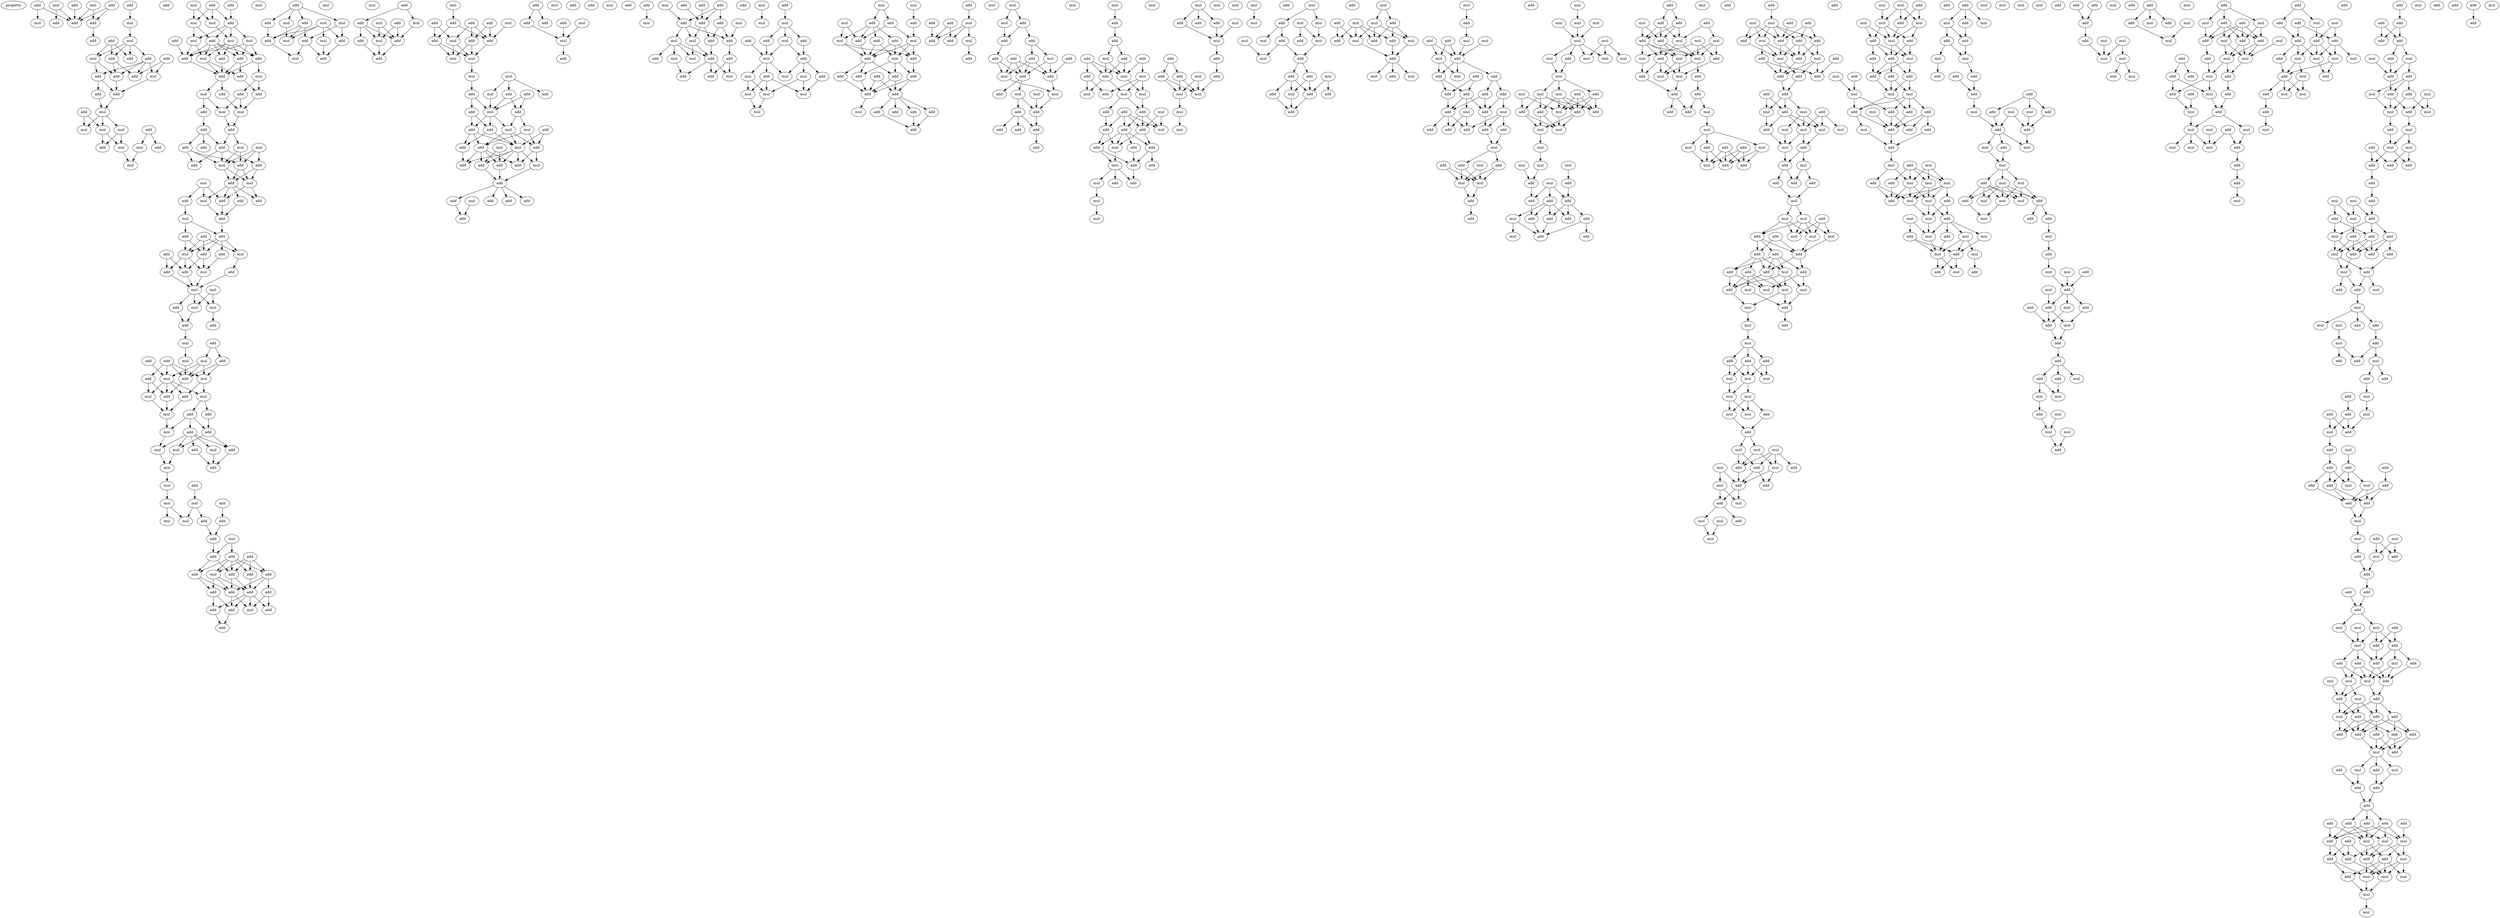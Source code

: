 digraph {
    node [fontcolor=black]
    property [mul=2,lf=1.5]
    0 [ label = add ];
    1 [ label = add ];
    2 [ label = mul ];
    3 [ label = add ];
    4 [ label = mul ];
    5 [ label = add ];
    6 [ label = add ];
    7 [ label = add ];
    8 [ label = mul ];
    9 [ label = add ];
    10 [ label = add ];
    11 [ label = mul ];
    12 [ label = mul ];
    13 [ label = add ];
    14 [ label = add ];
    15 [ label = add ];
    16 [ label = add ];
    17 [ label = add ];
    18 [ label = mul ];
    19 [ label = mul ];
    20 [ label = add ];
    21 [ label = add ];
    22 [ label = add ];
    23 [ label = add ];
    24 [ label = add ];
    25 [ label = add ];
    26 [ label = add ];
    27 [ label = mul ];
    28 [ label = add ];
    29 [ label = mul ];
    30 [ label = mul ];
    31 [ label = mul ];
    32 [ label = add ];
    33 [ label = add ];
    34 [ label = mul ];
    35 [ label = mul ];
    36 [ label = mul ];
    37 [ label = add ];
    38 [ label = add ];
    39 [ label = mul ];
    40 [ label = add ];
    41 [ label = mul ];
    42 [ label = mul ];
    43 [ label = add ];
    44 [ label = mul ];
    45 [ label = mul ];
    46 [ label = mul ];
    47 [ label = add ];
    48 [ label = add ];
    49 [ label = add ];
    50 [ label = add ];
    51 [ label = add ];
    52 [ label = mul ];
    53 [ label = mul ];
    54 [ label = add ];
    55 [ label = add ];
    56 [ label = add ];
    57 [ label = add ];
    58 [ label = mul ];
    59 [ label = add ];
    60 [ label = mul ];
    61 [ label = mul ];
    62 [ label = add ];
    63 [ label = add ];
    64 [ label = add ];
    65 [ label = mul ];
    66 [ label = mul ];
    67 [ label = add ];
    68 [ label = add ];
    69 [ label = add ];
    70 [ label = add ];
    71 [ label = add ];
    72 [ label = mul ];
    73 [ label = add ];
    74 [ label = add ];
    75 [ label = mul ];
    76 [ label = mul ];
    77 [ label = add ];
    78 [ label = add ];
    79 [ label = mul ];
    80 [ label = add ];
    81 [ label = add ];
    82 [ label = mul ];
    83 [ label = add ];
    84 [ label = add ];
    85 [ label = add ];
    86 [ label = add ];
    87 [ label = add ];
    88 [ label = add ];
    89 [ label = add ];
    90 [ label = mul ];
    91 [ label = mul ];
    92 [ label = add ];
    93 [ label = mul ];
    94 [ label = add ];
    95 [ label = add ];
    96 [ label = mul ];
    97 [ label = mul ];
    98 [ label = mul ];
    99 [ label = mul ];
    100 [ label = add ];
    101 [ label = add ];
    102 [ label = add ];
    103 [ label = add ];
    104 [ label = mul ];
    105 [ label = mul ];
    106 [ label = mul ];
    107 [ label = add ];
    108 [ label = add ];
    109 [ label = add ];
    110 [ label = mul ];
    111 [ label = add ];
    112 [ label = mul ];
    113 [ label = add ];
    114 [ label = add ];
    115 [ label = mul ];
    116 [ label = add ];
    117 [ label = mul ];
    118 [ label = add ];
    119 [ label = mul ];
    120 [ label = add ];
    121 [ label = add ];
    122 [ label = add ];
    123 [ label = mul ];
    124 [ label = add ];
    125 [ label = mul ];
    126 [ label = add ];
    127 [ label = mul ];
    128 [ label = mul ];
    129 [ label = add ];
    130 [ label = mul ];
    131 [ label = add ];
    132 [ label = mul ];
    133 [ label = mul ];
    134 [ label = mul ];
    135 [ label = mul ];
    136 [ label = add ];
    137 [ label = mul ];
    138 [ label = mul ];
    139 [ label = mul ];
    140 [ label = add ];
    141 [ label = mul ];
    142 [ label = add ];
    143 [ label = add ];
    144 [ label = add ];
    145 [ label = add ];
    146 [ label = add ];
    147 [ label = add ];
    148 [ label = add ];
    149 [ label = add ];
    150 [ label = mul ];
    151 [ label = add ];
    152 [ label = add ];
    153 [ label = add ];
    154 [ label = add ];
    155 [ label = mul ];
    156 [ label = add ];
    157 [ label = add ];
    158 [ label = add ];
    159 [ label = add ];
    160 [ label = add ];
    161 [ label = mul ];
    162 [ label = mul ];
    163 [ label = mul ];
    164 [ label = mul ];
    165 [ label = add ];
    166 [ label = add ];
    167 [ label = mul ];
    168 [ label = add ];
    169 [ label = mul ];
    170 [ label = mul ];
    171 [ label = add ];
    172 [ label = add ];
    173 [ label = add ];
    174 [ label = mul ];
    175 [ label = add ];
    176 [ label = add ];
    177 [ label = mul ];
    178 [ label = mul ];
    179 [ label = add ];
    180 [ label = mul ];
    181 [ label = add ];
    182 [ label = add ];
    183 [ label = add ];
    184 [ label = mul ];
    185 [ label = add ];
    186 [ label = add ];
    187 [ label = add ];
    188 [ label = mul ];
    189 [ label = add ];
    190 [ label = add ];
    191 [ label = mul ];
    192 [ label = add ];
    193 [ label = add ];
    194 [ label = mul ];
    195 [ label = mul ];
    196 [ label = mul ];
    197 [ label = mul ];
    198 [ label = add ];
    199 [ label = add ];
    200 [ label = mul ];
    201 [ label = add ];
    202 [ label = add ];
    203 [ label = mul ];
    204 [ label = add ];
    205 [ label = add ];
    206 [ label = mul ];
    207 [ label = add ];
    208 [ label = add ];
    209 [ label = mul ];
    210 [ label = add ];
    211 [ label = add ];
    212 [ label = add ];
    213 [ label = mul ];
    214 [ label = add ];
    215 [ label = mul ];
    216 [ label = add ];
    217 [ label = add ];
    218 [ label = add ];
    219 [ label = mul ];
    220 [ label = add ];
    221 [ label = add ];
    222 [ label = add ];
    223 [ label = mul ];
    224 [ label = add ];
    225 [ label = add ];
    226 [ label = add ];
    227 [ label = add ];
    228 [ label = add ];
    229 [ label = add ];
    230 [ label = mul ];
    231 [ label = add ];
    232 [ label = add ];
    233 [ label = mul ];
    234 [ label = add ];
    235 [ label = mul ];
    236 [ label = add ];
    237 [ label = add ];
    238 [ label = mul ];
    239 [ label = add ];
    240 [ label = add ];
    241 [ label = mul ];
    242 [ label = add ];
    243 [ label = mul ];
    244 [ label = add ];
    245 [ label = add ];
    246 [ label = add ];
    247 [ label = add ];
    248 [ label = mul ];
    249 [ label = add ];
    250 [ label = add ];
    251 [ label = mul ];
    252 [ label = mul ];
    253 [ label = add ];
    254 [ label = add ];
    255 [ label = add ];
    256 [ label = add ];
    257 [ label = add ];
    258 [ label = mul ];
    259 [ label = mul ];
    260 [ label = add ];
    261 [ label = mul ];
    262 [ label = add ];
    263 [ label = mul ];
    264 [ label = add ];
    265 [ label = mul ];
    266 [ label = mul ];
    267 [ label = add ];
    268 [ label = add ];
    269 [ label = add ];
    270 [ label = mul ];
    271 [ label = add ];
    272 [ label = mul ];
    273 [ label = mul ];
    274 [ label = add ];
    275 [ label = add ];
    276 [ label = mul ];
    277 [ label = mul ];
    278 [ label = mul ];
    279 [ label = mul ];
    280 [ label = mul ];
    281 [ label = mul ];
    282 [ label = mul ];
    283 [ label = mul ];
    284 [ label = mul ];
    285 [ label = add ];
    286 [ label = add ];
    287 [ label = add ];
    288 [ label = mul ];
    289 [ label = add ];
    290 [ label = add ];
    291 [ label = add ];
    292 [ label = mul ];
    293 [ label = add ];
    294 [ label = mul ];
    295 [ label = add ];
    296 [ label = add ];
    297 [ label = add ];
    298 [ label = add ];
    299 [ label = add ];
    300 [ label = add ];
    301 [ label = add ];
    302 [ label = add ];
    303 [ label = add ];
    304 [ label = add ];
    305 [ label = mul ];
    306 [ label = add ];
    307 [ label = add ];
    308 [ label = add ];
    309 [ label = add ];
    310 [ label = mul ];
    311 [ label = add ];
    312 [ label = mul ];
    313 [ label = add ];
    314 [ label = add ];
    315 [ label = add ];
    316 [ label = mul ];
    317 [ label = add ];
    318 [ label = mul ];
    319 [ label = add ];
    320 [ label = mul ];
    321 [ label = add ];
    322 [ label = add ];
    323 [ label = mul ];
    324 [ label = add ];
    325 [ label = add ];
    326 [ label = add ];
    327 [ label = add ];
    328 [ label = add ];
    329 [ label = add ];
    330 [ label = mul ];
    331 [ label = mul ];
    332 [ label = mul ];
    333 [ label = add ];
    334 [ label = mul ];
    335 [ label = add ];
    336 [ label = add ];
    337 [ label = add ];
    338 [ label = add ];
    339 [ label = add ];
    340 [ label = add ];
    341 [ label = mul ];
    342 [ label = mul ];
    343 [ label = add ];
    344 [ label = add ];
    345 [ label = add ];
    346 [ label = mul ];
    347 [ label = add ];
    348 [ label = add ];
    349 [ label = mul ];
    350 [ label = add ];
    351 [ label = mul ];
    352 [ label = add ];
    353 [ label = mul ];
    354 [ label = add ];
    355 [ label = mul ];
    356 [ label = mul ];
    357 [ label = mul ];
    358 [ label = add ];
    359 [ label = add ];
    360 [ label = add ];
    361 [ label = add ];
    362 [ label = add ];
    363 [ label = mul ];
    364 [ label = add ];
    365 [ label = add ];
    366 [ label = add ];
    367 [ label = mul ];
    368 [ label = add ];
    369 [ label = add ];
    370 [ label = mul ];
    371 [ label = add ];
    372 [ label = mul ];
    373 [ label = add ];
    374 [ label = add ];
    375 [ label = mul ];
    376 [ label = mul ];
    377 [ label = mul ];
    378 [ label = mul ];
    379 [ label = add ];
    380 [ label = add ];
    381 [ label = mul ];
    382 [ label = mul ];
    383 [ label = add ];
    384 [ label = mul ];
    385 [ label = add ];
    386 [ label = add ];
    387 [ label = add ];
    388 [ label = add ];
    389 [ label = mul ];
    390 [ label = add ];
    391 [ label = mul ];
    392 [ label = mul ];
    393 [ label = mul ];
    394 [ label = mul ];
    395 [ label = mul ];
    396 [ label = mul ];
    397 [ label = add ];
    398 [ label = mul ];
    399 [ label = mul ];
    400 [ label = add ];
    401 [ label = mul ];
    402 [ label = add ];
    403 [ label = mul ];
    404 [ label = mul ];
    405 [ label = add ];
    406 [ label = mul ];
    407 [ label = mul ];
    408 [ label = add ];
    409 [ label = add ];
    410 [ label = mul ];
    411 [ label = add ];
    412 [ label = mul ];
    413 [ label = add ];
    414 [ label = add ];
    415 [ label = mul ];
    416 [ label = add ];
    417 [ label = add ];
    418 [ label = add ];
    419 [ label = mul ];
    420 [ label = mul ];
    421 [ label = mul ];
    422 [ label = add ];
    423 [ label = add ];
    424 [ label = add ];
    425 [ label = add ];
    426 [ label = mul ];
    427 [ label = mul ];
    428 [ label = add ];
    429 [ label = add ];
    430 [ label = mul ];
    431 [ label = add ];
    432 [ label = mul ];
    433 [ label = mul ];
    434 [ label = add ];
    435 [ label = mul ];
    436 [ label = mul ];
    437 [ label = add ];
    438 [ label = add ];
    439 [ label = mul ];
    440 [ label = add ];
    441 [ label = mul ];
    442 [ label = add ];
    443 [ label = add ];
    444 [ label = add ];
    445 [ label = add ];
    446 [ label = add ];
    447 [ label = add ];
    448 [ label = add ];
    449 [ label = mul ];
    450 [ label = add ];
    451 [ label = add ];
    452 [ label = mul ];
    453 [ label = add ];
    454 [ label = add ];
    455 [ label = add ];
    456 [ label = add ];
    457 [ label = add ];
    458 [ label = mul ];
    459 [ label = add ];
    460 [ label = add ];
    461 [ label = mul ];
    462 [ label = add ];
    463 [ label = add ];
    464 [ label = mul ];
    465 [ label = mul ];
    466 [ label = add ];
    467 [ label = mul ];
    468 [ label = mul ];
    469 [ label = add ];
    470 [ label = mul ];
    471 [ label = mul ];
    472 [ label = mul ];
    473 [ label = mul ];
    474 [ label = add ];
    475 [ label = mul ];
    476 [ label = mul ];
    477 [ label = mul ];
    478 [ label = mul ];
    479 [ label = mul ];
    480 [ label = mul ];
    481 [ label = mul ];
    482 [ label = add ];
    483 [ label = mul ];
    484 [ label = add ];
    485 [ label = add ];
    486 [ label = add ];
    487 [ label = add ];
    488 [ label = mul ];
    489 [ label = add ];
    490 [ label = mul ];
    491 [ label = mul ];
    492 [ label = mul ];
    493 [ label = mul ];
    494 [ label = mul ];
    495 [ label = mul ];
    496 [ label = add ];
    497 [ label = mul ];
    498 [ label = add ];
    499 [ label = add ];
    500 [ label = add ];
    501 [ label = add ];
    502 [ label = add ];
    503 [ label = mul ];
    504 [ label = add ];
    505 [ label = add ];
    506 [ label = add ];
    507 [ label = mul ];
    508 [ label = add ];
    509 [ label = add ];
    510 [ label = add ];
    511 [ label = add ];
    512 [ label = add ];
    513 [ label = add ];
    514 [ label = mul ];
    515 [ label = mul ];
    516 [ label = add ];
    517 [ label = add ];
    518 [ label = mul ];
    519 [ label = mul ];
    520 [ label = mul ];
    521 [ label = add ];
    522 [ label = mul ];
    523 [ label = mul ];
    524 [ label = add ];
    525 [ label = mul ];
    526 [ label = add ];
    527 [ label = mul ];
    528 [ label = add ];
    529 [ label = add ];
    530 [ label = add ];
    531 [ label = mul ];
    532 [ label = mul ];
    533 [ label = add ];
    534 [ label = add ];
    535 [ label = mul ];
    536 [ label = add ];
    537 [ label = add ];
    538 [ label = mul ];
    539 [ label = add ];
    540 [ label = mul ];
    541 [ label = add ];
    542 [ label = mul ];
    543 [ label = add ];
    544 [ label = add ];
    545 [ label = add ];
    546 [ label = add ];
    547 [ label = mul ];
    548 [ label = mul ];
    549 [ label = add ];
    550 [ label = add ];
    551 [ label = add ];
    552 [ label = mul ];
    553 [ label = add ];
    554 [ label = add ];
    555 [ label = add ];
    556 [ label = mul ];
    557 [ label = add ];
    558 [ label = add ];
    559 [ label = mul ];
    560 [ label = add ];
    561 [ label = add ];
    562 [ label = add ];
    563 [ label = add ];
    564 [ label = add ];
    565 [ label = add ];
    566 [ label = mul ];
    567 [ label = mul ];
    568 [ label = add ];
    569 [ label = mul ];
    570 [ label = add ];
    571 [ label = mul ];
    572 [ label = mul ];
    573 [ label = mul ];
    574 [ label = add ];
    575 [ label = mul ];
    576 [ label = mul ];
    577 [ label = add ];
    578 [ label = add ];
    579 [ label = add ];
    580 [ label = add ];
    581 [ label = mul ];
    582 [ label = add ];
    583 [ label = mul ];
    584 [ label = mul ];
    585 [ label = add ];
    586 [ label = add ];
    587 [ label = mul ];
    588 [ label = mul ];
    589 [ label = mul ];
    590 [ label = add ];
    591 [ label = add ];
    592 [ label = add ];
    593 [ label = add ];
    594 [ label = add ];
    595 [ label = add ];
    596 [ label = mul ];
    597 [ label = add ];
    598 [ label = add ];
    599 [ label = mul ];
    600 [ label = mul ];
    601 [ label = mul ];
    602 [ label = mul ];
    603 [ label = mul ];
    604 [ label = add ];
    605 [ label = add ];
    606 [ label = mul ];
    607 [ label = mul ];
    608 [ label = add ];
    609 [ label = add ];
    610 [ label = add ];
    611 [ label = mul ];
    612 [ label = mul ];
    613 [ label = mul ];
    614 [ label = mul ];
    615 [ label = mul ];
    616 [ label = mul ];
    617 [ label = mul ];
    618 [ label = add ];
    619 [ label = add ];
    620 [ label = mul ];
    621 [ label = mul ];
    622 [ label = mul ];
    623 [ label = add ];
    624 [ label = add ];
    625 [ label = add ];
    626 [ label = mul ];
    627 [ label = mul ];
    628 [ label = add ];
    629 [ label = mul ];
    630 [ label = add ];
    631 [ label = add ];
    632 [ label = mul ];
    633 [ label = add ];
    634 [ label = add ];
    635 [ label = mul ];
    636 [ label = mul ];
    637 [ label = mul ];
    638 [ label = mul ];
    639 [ label = mul ];
    640 [ label = add ];
    641 [ label = mul ];
    642 [ label = add ];
    643 [ label = mul ];
    644 [ label = mul ];
    645 [ label = mul ];
    646 [ label = add ];
    647 [ label = add ];
    648 [ label = mul ];
    649 [ label = add ];
    650 [ label = add ];
    651 [ label = add ];
    652 [ label = mul ];
    653 [ label = add ];
    654 [ label = add ];
    655 [ label = add ];
    656 [ label = mul ];
    657 [ label = mul ];
    658 [ label = mul ];
    659 [ label = add ];
    660 [ label = add ];
    661 [ label = add ];
    662 [ label = mul ];
    663 [ label = add ];
    664 [ label = add ];
    665 [ label = add ];
    666 [ label = mul ];
    667 [ label = add ];
    668 [ label = add ];
    669 [ label = add ];
    670 [ label = mul ];
    671 [ label = add ];
    672 [ label = mul ];
    673 [ label = mul ];
    674 [ label = mul ];
    675 [ label = mul ];
    676 [ label = add ];
    677 [ label = add ];
    678 [ label = add ];
    679 [ label = add ];
    680 [ label = mul ];
    681 [ label = mul ];
    682 [ label = mul ];
    683 [ label = mul ];
    684 [ label = add ];
    685 [ label = mul ];
    686 [ label = mul ];
    687 [ label = mul ];
    688 [ label = add ];
    689 [ label = add ];
    690 [ label = mul ];
    691 [ label = mul ];
    692 [ label = add ];
    693 [ label = add ];
    694 [ label = mul ];
    695 [ label = add ];
    696 [ label = add ];
    697 [ label = mul ];
    698 [ label = add ];
    699 [ label = mul ];
    700 [ label = add ];
    701 [ label = add ];
    702 [ label = mul ];
    703 [ label = mul ];
    704 [ label = mul ];
    705 [ label = add ];
    706 [ label = add ];
    707 [ label = add ];
    708 [ label = add ];
    709 [ label = add ];
    710 [ label = mul ];
    711 [ label = add ];
    712 [ label = mul ];
    713 [ label = add ];
    714 [ label = mul ];
    715 [ label = add ];
    716 [ label = add ];
    717 [ label = mul ];
    718 [ label = add ];
    719 [ label = mul ];
    720 [ label = mul ];
    721 [ label = mul ];
    722 [ label = add ];
    723 [ label = mul ];
    724 [ label = mul ];
    725 [ label = add ];
    726 [ label = mul ];
    727 [ label = add ];
    728 [ label = mul ];
    729 [ label = mul ];
    730 [ label = mul ];
    731 [ label = add ];
    732 [ label = add ];
    733 [ label = mul ];
    734 [ label = add ];
    735 [ label = mul ];
    736 [ label = mul ];
    737 [ label = mul ];
    738 [ label = add ];
    739 [ label = mul ];
    740 [ label = add ];
    741 [ label = add ];
    742 [ label = add ];
    743 [ label = mul ];
    744 [ label = add ];
    745 [ label = mul ];
    746 [ label = add ];
    747 [ label = mul ];
    748 [ label = add ];
    749 [ label = add ];
    750 [ label = add ];
    751 [ label = add ];
    752 [ label = mul ];
    753 [ label = add ];
    754 [ label = mul ];
    755 [ label = mul ];
    756 [ label = add ];
    757 [ label = mul ];
    758 [ label = mul ];
    759 [ label = mul ];
    760 [ label = add ];
    761 [ label = add ];
    762 [ label = add ];
    763 [ label = add ];
    764 [ label = mul ];
    765 [ label = add ];
    766 [ label = mul ];
    767 [ label = mul ];
    768 [ label = mul ];
    769 [ label = mul ];
    770 [ label = add ];
    771 [ label = mul ];
    772 [ label = mul ];
    773 [ label = add ];
    774 [ label = mul ];
    775 [ label = add ];
    776 [ label = mul ];
    777 [ label = add ];
    778 [ label = mul ];
    779 [ label = mul ];
    780 [ label = add ];
    781 [ label = mul ];
    782 [ label = add ];
    783 [ label = mul ];
    784 [ label = add ];
    785 [ label = add ];
    786 [ label = mul ];
    787 [ label = add ];
    788 [ label = mul ];
    789 [ label = add ];
    790 [ label = mul ];
    791 [ label = add ];
    792 [ label = mul ];
    793 [ label = add ];
    794 [ label = add ];
    795 [ label = add ];
    796 [ label = mul ];
    797 [ label = add ];
    798 [ label = add ];
    799 [ label = mul ];
    800 [ label = add ];
    801 [ label = add ];
    802 [ label = add ];
    803 [ label = mul ];
    804 [ label = mul ];
    805 [ label = add ];
    806 [ label = mul ];
    807 [ label = mul ];
    808 [ label = add ];
    809 [ label = mul ];
    810 [ label = mul ];
    811 [ label = mul ];
    812 [ label = add ];
    813 [ label = add ];
    814 [ label = mul ];
    815 [ label = add ];
    816 [ label = add ];
    817 [ label = mul ];
    818 [ label = add ];
    819 [ label = mul ];
    820 [ label = add ];
    821 [ label = add ];
    822 [ label = add ];
    823 [ label = add ];
    824 [ label = mul ];
    825 [ label = mul ];
    826 [ label = mul ];
    827 [ label = mul ];
    828 [ label = add ];
    829 [ label = add ];
    830 [ label = mul ];
    831 [ label = add ];
    832 [ label = mul ];
    833 [ label = mul ];
    834 [ label = add ];
    835 [ label = add ];
    836 [ label = mul ];
    837 [ label = add ];
    838 [ label = add ];
    839 [ label = add ];
    840 [ label = add ];
    841 [ label = add ];
    842 [ label = add ];
    843 [ label = mul ];
    844 [ label = mul ];
    845 [ label = add ];
    846 [ label = add ];
    847 [ label = mul ];
    848 [ label = add ];
    849 [ label = mul ];
    850 [ label = add ];
    851 [ label = mul ];
    852 [ label = add ];
    853 [ label = mul ];
    854 [ label = add ];
    855 [ label = mul ];
    856 [ label = add ];
    857 [ label = mul ];
    858 [ label = mul ];
    859 [ label = add ];
    860 [ label = add ];
    861 [ label = add ];
    862 [ label = add ];
    863 [ label = mul ];
    864 [ label = mul ];
    865 [ label = add ];
    866 [ label = add ];
    867 [ label = mul ];
    868 [ label = add ];
    869 [ label = add ];
    870 [ label = add ];
    871 [ label = mul ];
    872 [ label = add ];
    873 [ label = add ];
    874 [ label = add ];
    875 [ label = mul ];
    876 [ label = add ];
    877 [ label = mul ];
    878 [ label = mul ];
    879 [ label = add ];
    880 [ label = mul ];
    881 [ label = add ];
    882 [ label = add ];
    883 [ label = mul ];
    884 [ label = mul ];
    885 [ label = add ];
    886 [ label = add ];
    887 [ label = mul ];
    888 [ label = mul ];
    889 [ label = add ];
    890 [ label = add ];
    891 [ label = mul ];
    892 [ label = add ];
    893 [ label = add ];
    894 [ label = add ];
    895 [ label = add ];
    896 [ label = add ];
    897 [ label = mul ];
    898 [ label = add ];
    899 [ label = add ];
    900 [ label = add ];
    901 [ label = mul ];
    902 [ label = mul ];
    903 [ label = add ];
    904 [ label = mul ];
    905 [ label = add ];
    906 [ label = add ];
    907 [ label = add ];
    908 [ label = add ];
    909 [ label = add ];
    910 [ label = mul ];
    911 [ label = mul ];
    912 [ label = add ];
    913 [ label = add ];
    914 [ label = add ];
    915 [ label = add ];
    916 [ label = mul ];
    917 [ label = mul ];
    918 [ label = mul ];
    919 [ label = add ];
    920 [ label = add ];
    921 [ label = add ];
    922 [ label = mul ];
    923 [ label = add ];
    924 [ label = add ];
    925 [ label = add ];
    926 [ label = add ];
    927 [ label = add ];
    928 [ label = mul ];
    929 [ label = add ];
    930 [ label = add ];
    931 [ label = mul ];
    932 [ label = mul ];
    933 [ label = mul ];
    934 [ label = add ];
    935 [ label = add ];
    936 [ label = mul ];
    937 [ label = mul ];
    938 [ label = add ];
    939 [ label = add ];
    940 [ label = add ];
    941 [ label = add ];
    942 [ label = mul ];
    943 [ label = add ];
    944 [ label = mul ];
    945 [ label = mul ];
    946 [ label = mul ];
    947 [ label = add ];
    948 [ label = add ];
    949 [ label = add ];
    950 [ label = add ];
    951 [ label = mul ];
    952 [ label = add ];
    953 [ label = add ];
    954 [ label = add ];
    955 [ label = add ];
    956 [ label = add ];
    957 [ label = add ];
    958 [ label = add ];
    959 [ label = mul ];
    960 [ label = add ];
    961 [ label = add ];
    962 [ label = mul ];
    963 [ label = mul ];
    964 [ label = add ];
    965 [ label = add ];
    966 [ label = add ];
    967 [ label = add ];
    968 [ label = add ];
    969 [ label = add ];
    970 [ label = add ];
    971 [ label = add ];
    972 [ label = add ];
    973 [ label = add ];
    974 [ label = mul ];
    975 [ label = mul ];
    976 [ label = mul ];
    977 [ label = add ];
    978 [ label = add ];
    979 [ label = mul ];
    980 [ label = add ];
    981 [ label = add ];
    982 [ label = mul ];
    983 [ label = add ];
    984 [ label = mul ];
    985 [ label = mul ];
    986 [ label = mul ];
    987 [ label = mul ];
    0 -> 5 [ name = 0 ];
    0 -> 7 [ name = 1 ];
    1 -> 5 [ name = 2 ];
    1 -> 8 [ name = 3 ];
    2 -> 5 [ name = 4 ];
    2 -> 6 [ name = 5 ];
    3 -> 5 [ name = 6 ];
    4 -> 5 [ name = 7 ];
    4 -> 7 [ name = 8 ];
    7 -> 9 [ name = 9 ];
    10 -> 11 [ name = 10 ];
    11 -> 12 [ name = 11 ];
    12 -> 14 [ name = 12 ];
    12 -> 15 [ name = 13 ];
    12 -> 17 [ name = 14 ];
    12 -> 18 [ name = 15 ];
    13 -> 14 [ name = 16 ];
    13 -> 15 [ name = 17 ];
    13 -> 18 [ name = 18 ];
    14 -> 20 [ name = 19 ];
    14 -> 23 [ name = 20 ];
    16 -> 19 [ name = 21 ];
    16 -> 23 [ name = 22 ];
    17 -> 19 [ name = 23 ];
    17 -> 20 [ name = 24 ];
    17 -> 22 [ name = 25 ];
    17 -> 23 [ name = 26 ];
    18 -> 20 [ name = 27 ];
    18 -> 22 [ name = 28 ];
    19 -> 25 [ name = 29 ];
    20 -> 25 [ name = 30 ];
    22 -> 24 [ name = 31 ];
    22 -> 25 [ name = 32 ];
    24 -> 27 [ name = 33 ];
    25 -> 27 [ name = 34 ];
    26 -> 29 [ name = 35 ];
    26 -> 30 [ name = 36 ];
    27 -> 29 [ name = 37 ];
    27 -> 30 [ name = 38 ];
    27 -> 31 [ name = 39 ];
    28 -> 33 [ name = 40 ];
    28 -> 34 [ name = 41 ];
    30 -> 32 [ name = 42 ];
    30 -> 35 [ name = 43 ];
    31 -> 32 [ name = 44 ];
    31 -> 35 [ name = 45 ];
    34 -> 36 [ name = 46 ];
    35 -> 36 [ name = 47 ];
    37 -> 40 [ name = 48 ];
    38 -> 40 [ name = 49 ];
    38 -> 41 [ name = 50 ];
    38 -> 42 [ name = 51 ];
    39 -> 41 [ name = 52 ];
    39 -> 42 [ name = 53 ];
    40 -> 44 [ name = 54 ];
    40 -> 45 [ name = 55 ];
    40 -> 46 [ name = 56 ];
    40 -> 47 [ name = 57 ];
    41 -> 45 [ name = 58 ];
    42 -> 44 [ name = 59 ];
    42 -> 47 [ name = 60 ];
    43 -> 48 [ name = 61 ];
    44 -> 48 [ name = 62 ];
    44 -> 52 [ name = 63 ];
    45 -> 48 [ name = 64 ];
    45 -> 49 [ name = 65 ];
    45 -> 50 [ name = 66 ];
    45 -> 51 [ name = 67 ];
    45 -> 52 [ name = 68 ];
    46 -> 48 [ name = 69 ];
    46 -> 49 [ name = 70 ];
    46 -> 51 [ name = 71 ];
    47 -> 48 [ name = 72 ];
    47 -> 49 [ name = 73 ];
    47 -> 50 [ name = 74 ];
    47 -> 51 [ name = 75 ];
    47 -> 52 [ name = 76 ];
    48 -> 55 [ name = 77 ];
    49 -> 53 [ name = 78 ];
    49 -> 55 [ name = 79 ];
    50 -> 55 [ name = 80 ];
    51 -> 54 [ name = 81 ];
    51 -> 55 [ name = 82 ];
    52 -> 54 [ name = 83 ];
    52 -> 55 [ name = 84 ];
    53 -> 56 [ name = 85 ];
    53 -> 57 [ name = 86 ];
    54 -> 57 [ name = 87 ];
    55 -> 58 [ name = 88 ];
    55 -> 59 [ name = 89 ];
    56 -> 60 [ name = 90 ];
    56 -> 61 [ name = 91 ];
    57 -> 61 [ name = 92 ];
    58 -> 60 [ name = 93 ];
    58 -> 62 [ name = 94 ];
    59 -> 61 [ name = 95 ];
    60 -> 64 [ name = 96 ];
    61 -> 64 [ name = 97 ];
    62 -> 63 [ name = 98 ];
    63 -> 67 [ name = 99 ];
    63 -> 68 [ name = 100 ];
    63 -> 69 [ name = 101 ];
    64 -> 65 [ name = 102 ];
    64 -> 67 [ name = 103 ];
    65 -> 72 [ name = 104 ];
    65 -> 73 [ name = 105 ];
    66 -> 70 [ name = 106 ];
    66 -> 72 [ name = 107 ];
    66 -> 73 [ name = 108 ];
    67 -> 70 [ name = 109 ];
    67 -> 71 [ name = 110 ];
    67 -> 72 [ name = 111 ];
    68 -> 71 [ name = 112 ];
    68 -> 72 [ name = 113 ];
    68 -> 73 [ name = 114 ];
    70 -> 74 [ name = 115 ];
    70 -> 76 [ name = 116 ];
    72 -> 74 [ name = 117 ];
    72 -> 76 [ name = 118 ];
    73 -> 74 [ name = 119 ];
    73 -> 76 [ name = 120 ];
    74 -> 77 [ name = 121 ];
    74 -> 78 [ name = 122 ];
    74 -> 79 [ name = 123 ];
    74 -> 81 [ name = 124 ];
    75 -> 79 [ name = 125 ];
    75 -> 80 [ name = 126 ];
    75 -> 81 [ name = 127 ];
    76 -> 78 [ name = 128 ];
    76 -> 81 [ name = 129 ];
    77 -> 83 [ name = 130 ];
    79 -> 83 [ name = 131 ];
    80 -> 82 [ name = 132 ];
    81 -> 83 [ name = 133 ];
    82 -> 85 [ name = 134 ];
    82 -> 86 [ name = 135 ];
    83 -> 86 [ name = 136 ];
    84 -> 87 [ name = 137 ];
    84 -> 90 [ name = 138 ];
    84 -> 91 [ name = 139 ];
    85 -> 87 [ name = 140 ];
    85 -> 90 [ name = 141 ];
    86 -> 87 [ name = 142 ];
    86 -> 89 [ name = 143 ];
    86 -> 90 [ name = 144 ];
    86 -> 91 [ name = 145 ];
    87 -> 93 [ name = 146 ];
    87 -> 95 [ name = 147 ];
    88 -> 92 [ name = 148 ];
    88 -> 95 [ name = 149 ];
    89 -> 93 [ name = 150 ];
    90 -> 92 [ name = 151 ];
    90 -> 93 [ name = 152 ];
    90 -> 95 [ name = 153 ];
    91 -> 94 [ name = 154 ];
    92 -> 97 [ name = 155 ];
    93 -> 97 [ name = 156 ];
    94 -> 97 [ name = 157 ];
    95 -> 97 [ name = 158 ];
    96 -> 98 [ name = 159 ];
    96 -> 99 [ name = 160 ];
    97 -> 98 [ name = 161 ];
    97 -> 99 [ name = 162 ];
    97 -> 100 [ name = 163 ];
    98 -> 101 [ name = 164 ];
    99 -> 102 [ name = 165 ];
    100 -> 101 [ name = 166 ];
    101 -> 104 [ name = 167 ];
    103 -> 106 [ name = 168 ];
    103 -> 107 [ name = 169 ];
    104 -> 105 [ name = 170 ];
    105 -> 113 [ name = 171 ];
    106 -> 110 [ name = 172 ];
    106 -> 112 [ name = 173 ];
    106 -> 113 [ name = 174 ];
    107 -> 110 [ name = 175 ];
    107 -> 113 [ name = 176 ];
    108 -> 112 [ name = 177 ];
    109 -> 110 [ name = 178 ];
    109 -> 111 [ name = 179 ];
    109 -> 112 [ name = 180 ];
    109 -> 113 [ name = 181 ];
    110 -> 115 [ name = 182 ];
    110 -> 116 [ name = 183 ];
    111 -> 114 [ name = 184 ];
    111 -> 117 [ name = 185 ];
    112 -> 114 [ name = 186 ];
    112 -> 115 [ name = 187 ];
    112 -> 116 [ name = 188 ];
    112 -> 117 [ name = 189 ];
    113 -> 114 [ name = 190 ];
    114 -> 119 [ name = 191 ];
    115 -> 118 [ name = 192 ];
    115 -> 120 [ name = 193 ];
    116 -> 119 [ name = 194 ];
    117 -> 119 [ name = 195 ];
    118 -> 121 [ name = 196 ];
    119 -> 123 [ name = 197 ];
    120 -> 121 [ name = 198 ];
    120 -> 122 [ name = 199 ];
    120 -> 123 [ name = 200 ];
    121 -> 124 [ name = 201 ];
    121 -> 128 [ name = 202 ];
    122 -> 124 [ name = 203 ];
    122 -> 125 [ name = 204 ];
    122 -> 126 [ name = 205 ];
    122 -> 127 [ name = 206 ];
    122 -> 128 [ name = 207 ];
    123 -> 125 [ name = 208 ];
    124 -> 129 [ name = 209 ];
    125 -> 130 [ name = 210 ];
    126 -> 129 [ name = 211 ];
    127 -> 129 [ name = 212 ];
    128 -> 130 [ name = 213 ];
    130 -> 132 [ name = 214 ];
    131 -> 135 [ name = 215 ];
    132 -> 133 [ name = 216 ];
    133 -> 137 [ name = 217 ];
    133 -> 139 [ name = 218 ];
    134 -> 136 [ name = 219 ];
    135 -> 139 [ name = 220 ];
    135 -> 140 [ name = 221 ];
    136 -> 142 [ name = 222 ];
    140 -> 142 [ name = 223 ];
    141 -> 143 [ name = 224 ];
    141 -> 144 [ name = 225 ];
    142 -> 144 [ name = 226 ];
    143 -> 146 [ name = 227 ];
    143 -> 147 [ name = 228 ];
    143 -> 148 [ name = 229 ];
    143 -> 149 [ name = 230 ];
    143 -> 150 [ name = 231 ];
    144 -> 146 [ name = 232 ];
    144 -> 147 [ name = 233 ];
    145 -> 147 [ name = 234 ];
    145 -> 148 [ name = 235 ];
    145 -> 149 [ name = 236 ];
    145 -> 150 [ name = 237 ];
    146 -> 151 [ name = 238 ];
    146 -> 154 [ name = 239 ];
    147 -> 151 [ name = 240 ];
    147 -> 153 [ name = 241 ];
    148 -> 153 [ name = 242 ];
    149 -> 151 [ name = 243 ];
    149 -> 152 [ name = 244 ];
    149 -> 153 [ name = 245 ];
    150 -> 151 [ name = 246 ];
    150 -> 153 [ name = 247 ];
    150 -> 154 [ name = 248 ];
    151 -> 155 [ name = 249 ];
    151 -> 156 [ name = 250 ];
    152 -> 155 [ name = 251 ];
    152 -> 157 [ name = 252 ];
    153 -> 155 [ name = 253 ];
    153 -> 156 [ name = 254 ];
    153 -> 157 [ name = 255 ];
    153 -> 158 [ name = 256 ];
    154 -> 156 [ name = 257 ];
    154 -> 158 [ name = 258 ];
    156 -> 159 [ name = 259 ];
    158 -> 159 [ name = 260 ];
    160 -> 163 [ name = 261 ];
    160 -> 164 [ name = 262 ];
    160 -> 165 [ name = 263 ];
    160 -> 166 [ name = 264 ];
    163 -> 171 [ name = 265 ];
    163 -> 172 [ name = 266 ];
    164 -> 169 [ name = 267 ];
    165 -> 168 [ name = 268 ];
    166 -> 168 [ name = 269 ];
    166 -> 169 [ name = 270 ];
    166 -> 171 [ name = 271 ];
    167 -> 168 [ name = 272 ];
    167 -> 169 [ name = 273 ];
    167 -> 170 [ name = 274 ];
    167 -> 172 [ name = 275 ];
    168 -> 174 [ name = 276 ];
    170 -> 173 [ name = 277 ];
    171 -> 173 [ name = 278 ];
    171 -> 174 [ name = 279 ];
    172 -> 173 [ name = 280 ];
    175 -> 176 [ name = 281 ];
    175 -> 178 [ name = 282 ];
    176 -> 180 [ name = 283 ];
    176 -> 181 [ name = 284 ];
    176 -> 182 [ name = 285 ];
    177 -> 180 [ name = 286 ];
    177 -> 181 [ name = 287 ];
    178 -> 181 [ name = 288 ];
    179 -> 180 [ name = 289 ];
    179 -> 181 [ name = 290 ];
    180 -> 183 [ name = 291 ];
    181 -> 183 [ name = 292 ];
    182 -> 183 [ name = 293 ];
    184 -> 186 [ name = 294 ];
    185 -> 190 [ name = 295 ];
    185 -> 192 [ name = 296 ];
    186 -> 192 [ name = 297 ];
    186 -> 193 [ name = 298 ];
    187 -> 190 [ name = 299 ];
    187 -> 191 [ name = 300 ];
    187 -> 192 [ name = 301 ];
    188 -> 192 [ name = 302 ];
    189 -> 191 [ name = 303 ];
    189 -> 193 [ name = 304 ];
    190 -> 194 [ name = 305 ];
    190 -> 195 [ name = 306 ];
    191 -> 194 [ name = 307 ];
    191 -> 195 [ name = 308 ];
    192 -> 195 [ name = 309 ];
    193 -> 194 [ name = 310 ];
    193 -> 195 [ name = 311 ];
    195 -> 196 [ name = 312 ];
    196 -> 199 [ name = 313 ];
    197 -> 198 [ name = 314 ];
    197 -> 200 [ name = 315 ];
    197 -> 201 [ name = 316 ];
    198 -> 203 [ name = 317 ];
    198 -> 205 [ name = 318 ];
    199 -> 203 [ name = 319 ];
    199 -> 204 [ name = 320 ];
    200 -> 203 [ name = 321 ];
    202 -> 203 [ name = 322 ];
    202 -> 205 [ name = 323 ];
    203 -> 207 [ name = 324 ];
    203 -> 208 [ name = 325 ];
    203 -> 209 [ name = 326 ];
    204 -> 207 [ name = 327 ];
    204 -> 208 [ name = 328 ];
    205 -> 206 [ name = 329 ];
    205 -> 209 [ name = 330 ];
    206 -> 211 [ name = 331 ];
    206 -> 214 [ name = 332 ];
    207 -> 212 [ name = 333 ];
    207 -> 213 [ name = 334 ];
    208 -> 211 [ name = 335 ];
    208 -> 212 [ name = 336 ];
    208 -> 213 [ name = 337 ];
    209 -> 211 [ name = 338 ];
    209 -> 213 [ name = 339 ];
    209 -> 214 [ name = 340 ];
    210 -> 213 [ name = 341 ];
    210 -> 214 [ name = 342 ];
    211 -> 216 [ name = 343 ];
    211 -> 217 [ name = 344 ];
    211 -> 218 [ name = 345 ];
    211 -> 220 [ name = 346 ];
    212 -> 216 [ name = 347 ];
    213 -> 216 [ name = 348 ];
    213 -> 217 [ name = 349 ];
    213 -> 218 [ name = 350 ];
    213 -> 219 [ name = 351 ];
    213 -> 220 [ name = 352 ];
    214 -> 218 [ name = 353 ];
    214 -> 219 [ name = 354 ];
    215 -> 217 [ name = 355 ];
    215 -> 220 [ name = 356 ];
    217 -> 221 [ name = 357 ];
    219 -> 221 [ name = 358 ];
    220 -> 221 [ name = 359 ];
    221 -> 222 [ name = 360 ];
    221 -> 224 [ name = 361 ];
    221 -> 225 [ name = 362 ];
    221 -> 226 [ name = 363 ];
    223 -> 227 [ name = 364 ];
    226 -> 227 [ name = 365 ];
    228 -> 231 [ name = 366 ];
    228 -> 232 [ name = 367 ];
    229 -> 233 [ name = 368 ];
    230 -> 233 [ name = 369 ];
    231 -> 233 [ name = 370 ];
    233 -> 234 [ name = 371 ];
    240 -> 241 [ name = 372 ];
    242 -> 249 [ name = 373 ];
    243 -> 247 [ name = 374 ];
    245 -> 247 [ name = 375 ];
    245 -> 249 [ name = 376 ];
    245 -> 250 [ name = 377 ];
    246 -> 249 [ name = 378 ];
    247 -> 251 [ name = 379 ];
    247 -> 252 [ name = 380 ];
    247 -> 253 [ name = 381 ];
    248 -> 253 [ name = 382 ];
    249 -> 252 [ name = 383 ];
    249 -> 254 [ name = 384 ];
    250 -> 253 [ name = 385 ];
    250 -> 254 [ name = 386 ];
    251 -> 255 [ name = 387 ];
    251 -> 256 [ name = 388 ];
    251 -> 258 [ name = 389 ];
    251 -> 259 [ name = 390 ];
    252 -> 255 [ name = 391 ];
    252 -> 259 [ name = 392 ];
    253 -> 257 [ name = 393 ];
    254 -> 255 [ name = 394 ];
    255 -> 260 [ name = 395 ];
    255 -> 261 [ name = 396 ];
    255 -> 262 [ name = 397 ];
    257 -> 260 [ name = 398 ];
    257 -> 261 [ name = 399 ];
    258 -> 262 [ name = 400 ];
    263 -> 265 [ name = 401 ];
    264 -> 266 [ name = 402 ];
    266 -> 268 [ name = 403 ];
    266 -> 269 [ name = 404 ];
    266 -> 270 [ name = 405 ];
    267 -> 272 [ name = 406 ];
    268 -> 271 [ name = 407 ];
    269 -> 272 [ name = 408 ];
    270 -> 271 [ name = 409 ];
    270 -> 272 [ name = 410 ];
    271 -> 273 [ name = 411 ];
    271 -> 275 [ name = 412 ];
    271 -> 276 [ name = 413 ];
    272 -> 273 [ name = 414 ];
    272 -> 274 [ name = 415 ];
    272 -> 277 [ name = 416 ];
    274 -> 278 [ name = 417 ];
    274 -> 279 [ name = 418 ];
    274 -> 280 [ name = 419 ];
    275 -> 279 [ name = 420 ];
    276 -> 279 [ name = 421 ];
    276 -> 280 [ name = 422 ];
    277 -> 278 [ name = 423 ];
    277 -> 280 [ name = 424 ];
    278 -> 282 [ name = 425 ];
    280 -> 282 [ name = 426 ];
    281 -> 286 [ name = 427 ];
    283 -> 285 [ name = 428 ];
    283 -> 287 [ name = 429 ];
    284 -> 288 [ name = 430 ];
    284 -> 291 [ name = 431 ];
    285 -> 288 [ name = 432 ];
    285 -> 289 [ name = 433 ];
    285 -> 290 [ name = 434 ];
    285 -> 291 [ name = 435 ];
    286 -> 292 [ name = 436 ];
    287 -> 291 [ name = 437 ];
    287 -> 292 [ name = 438 ];
    288 -> 293 [ name = 439 ];
    288 -> 295 [ name = 440 ];
    289 -> 293 [ name = 441 ];
    289 -> 294 [ name = 442 ];
    290 -> 293 [ name = 443 ];
    290 -> 294 [ name = 444 ];
    290 -> 295 [ name = 445 ];
    291 -> 293 [ name = 446 ];
    292 -> 293 [ name = 447 ];
    292 -> 294 [ name = 448 ];
    292 -> 295 [ name = 449 ];
    293 -> 296 [ name = 450 ];
    293 -> 298 [ name = 451 ];
    293 -> 300 [ name = 452 ];
    294 -> 297 [ name = 453 ];
    294 -> 298 [ name = 454 ];
    294 -> 300 [ name = 455 ];
    295 -> 297 [ name = 456 ];
    296 -> 301 [ name = 457 ];
    297 -> 301 [ name = 458 ];
    297 -> 302 [ name = 459 ];
    298 -> 301 [ name = 460 ];
    298 -> 302 [ name = 461 ];
    299 -> 301 [ name = 462 ];
    299 -> 302 [ name = 463 ];
    300 -> 301 [ name = 464 ];
    301 -> 305 [ name = 465 ];
    302 -> 303 [ name = 466 ];
    302 -> 304 [ name = 467 ];
    302 -> 306 [ name = 468 ];
    302 -> 307 [ name = 469 ];
    304 -> 308 [ name = 470 ];
    306 -> 308 [ name = 471 ];
    307 -> 308 [ name = 472 ];
    309 -> 310 [ name = 473 ];
    310 -> 314 [ name = 474 ];
    310 -> 315 [ name = 475 ];
    310 -> 316 [ name = 476 ];
    311 -> 314 [ name = 477 ];
    311 -> 315 [ name = 478 ];
    313 -> 314 [ name = 479 ];
    316 -> 317 [ name = 480 ];
    318 -> 319 [ name = 481 ];
    318 -> 320 [ name = 482 ];
    319 -> 321 [ name = 483 ];
    319 -> 322 [ name = 484 ];
    320 -> 321 [ name = 485 ];
    321 -> 325 [ name = 486 ];
    322 -> 323 [ name = 487 ];
    322 -> 326 [ name = 488 ];
    323 -> 328 [ name = 489 ];
    323 -> 329 [ name = 490 ];
    324 -> 328 [ name = 491 ];
    324 -> 329 [ name = 492 ];
    324 -> 330 [ name = 493 ];
    325 -> 328 [ name = 494 ];
    325 -> 330 [ name = 495 ];
    326 -> 328 [ name = 496 ];
    326 -> 329 [ name = 497 ];
    326 -> 330 [ name = 498 ];
    327 -> 329 [ name = 499 ];
    328 -> 333 [ name = 500 ];
    328 -> 334 [ name = 501 ];
    329 -> 331 [ name = 502 ];
    330 -> 331 [ name = 503 ];
    331 -> 335 [ name = 504 ];
    332 -> 335 [ name = 505 ];
    334 -> 335 [ name = 506 ];
    334 -> 336 [ name = 507 ];
    335 -> 339 [ name = 508 ];
    336 -> 337 [ name = 509 ];
    336 -> 338 [ name = 510 ];
    336 -> 339 [ name = 511 ];
    339 -> 340 [ name = 512 ];
    342 -> 343 [ name = 513 ];
    343 -> 344 [ name = 514 ];
    344 -> 346 [ name = 515 ];
    344 -> 347 [ name = 516 ];
    345 -> 350 [ name = 517 ];
    345 -> 351 [ name = 518 ];
    345 -> 352 [ name = 519 ];
    346 -> 350 [ name = 520 ];
    346 -> 351 [ name = 521 ];
    347 -> 350 [ name = 522 ];
    347 -> 351 [ name = 523 ];
    348 -> 349 [ name = 524 ];
    348 -> 351 [ name = 525 ];
    349 -> 353 [ name = 526 ];
    349 -> 354 [ name = 527 ];
    349 -> 356 [ name = 528 ];
    350 -> 355 [ name = 529 ];
    350 -> 356 [ name = 530 ];
    351 -> 353 [ name = 531 ];
    352 -> 354 [ name = 532 ];
    352 -> 355 [ name = 533 ];
    353 -> 360 [ name = 534 ];
    356 -> 359 [ name = 535 ];
    356 -> 360 [ name = 536 ];
    357 -> 362 [ name = 537 ];
    357 -> 363 [ name = 538 ];
    358 -> 361 [ name = 539 ];
    358 -> 362 [ name = 540 ];
    358 -> 363 [ name = 541 ];
    358 -> 364 [ name = 542 ];
    359 -> 364 [ name = 543 ];
    360 -> 361 [ name = 544 ];
    360 -> 362 [ name = 545 ];
    360 -> 363 [ name = 546 ];
    361 -> 365 [ name = 547 ];
    361 -> 366 [ name = 548 ];
    361 -> 367 [ name = 549 ];
    361 -> 368 [ name = 550 ];
    362 -> 365 [ name = 551 ];
    362 -> 367 [ name = 552 ];
    364 -> 367 [ name = 553 ];
    364 -> 368 [ name = 554 ];
    365 -> 369 [ name = 555 ];
    365 -> 371 [ name = 556 ];
    366 -> 369 [ name = 557 ];
    367 -> 370 [ name = 558 ];
    368 -> 369 [ name = 559 ];
    368 -> 370 [ name = 560 ];
    369 -> 373 [ name = 561 ];
    370 -> 372 [ name = 562 ];
    370 -> 373 [ name = 563 ];
    370 -> 374 [ name = 564 ];
    372 -> 375 [ name = 565 ];
    375 -> 376 [ name = 566 ];
    378 -> 379 [ name = 567 ];
    378 -> 380 [ name = 568 ];
    378 -> 383 [ name = 569 ];
    380 -> 384 [ name = 570 ];
    382 -> 384 [ name = 571 ];
    383 -> 384 [ name = 572 ];
    384 -> 385 [ name = 573 ];
    385 -> 390 [ name = 574 ];
    386 -> 387 [ name = 575 ];
    386 -> 388 [ name = 576 ];
    387 -> 391 [ name = 577 ];
    387 -> 392 [ name = 578 ];
    388 -> 391 [ name = 579 ];
    388 -> 392 [ name = 580 ];
    389 -> 391 [ name = 581 ];
    389 -> 392 [ name = 582 ];
    390 -> 392 [ name = 583 ];
    391 -> 393 [ name = 584 ];
    393 -> 396 [ name = 585 ];
    395 -> 398 [ name = 586 ];
    399 -> 401 [ name = 587 ];
    399 -> 402 [ name = 588 ];
    401 -> 406 [ name = 589 ];
    402 -> 405 [ name = 590 ];
    402 -> 407 [ name = 591 ];
    403 -> 406 [ name = 592 ];
    403 -> 408 [ name = 593 ];
    404 -> 410 [ name = 594 ];
    405 -> 409 [ name = 595 ];
    405 -> 410 [ name = 596 ];
    406 -> 409 [ name = 597 ];
    409 -> 411 [ name = 598 ];
    409 -> 413 [ name = 599 ];
    411 -> 415 [ name = 600 ];
    411 -> 416 [ name = 601 ];
    412 -> 416 [ name = 602 ];
    412 -> 417 [ name = 603 ];
    413 -> 414 [ name = 604 ];
    413 -> 415 [ name = 605 ];
    413 -> 416 [ name = 606 ];
    414 -> 418 [ name = 607 ];
    415 -> 418 [ name = 608 ];
    416 -> 418 [ name = 609 ];
    419 -> 420 [ name = 610 ];
    419 -> 423 [ name = 611 ];
    420 -> 425 [ name = 612 ];
    420 -> 426 [ name = 613 ];
    420 -> 427 [ name = 614 ];
    421 -> 424 [ name = 615 ];
    421 -> 425 [ name = 616 ];
    421 -> 427 [ name = 617 ];
    421 -> 428 [ name = 618 ];
    422 -> 427 [ name = 619 ];
    422 -> 428 [ name = 620 ];
    423 -> 424 [ name = 621 ];
    423 -> 425 [ name = 622 ];
    423 -> 426 [ name = 623 ];
    424 -> 429 [ name = 624 ];
    426 -> 429 [ name = 625 ];
    427 -> 429 [ name = 626 ];
    429 -> 430 [ name = 627 ];
    429 -> 431 [ name = 628 ];
    429 -> 432 [ name = 629 ];
    433 -> 434 [ name = 630 ];
    434 -> 435 [ name = 631 ];
    435 -> 440 [ name = 632 ];
    436 -> 440 [ name = 633 ];
    437 -> 439 [ name = 634 ];
    437 -> 440 [ name = 635 ];
    438 -> 439 [ name = 636 ];
    438 -> 440 [ name = 637 ];
    439 -> 441 [ name = 638 ];
    439 -> 442 [ name = 639 ];
    440 -> 441 [ name = 640 ];
    440 -> 442 [ name = 641 ];
    440 -> 444 [ name = 642 ];
    442 -> 445 [ name = 643 ];
    442 -> 447 [ name = 644 ];
    443 -> 445 [ name = 645 ];
    443 -> 447 [ name = 646 ];
    444 -> 446 [ name = 647 ];
    444 -> 448 [ name = 648 ];
    445 -> 450 [ name = 649 ];
    446 -> 450 [ name = 650 ];
    446 -> 451 [ name = 651 ];
    447 -> 449 [ name = 652 ];
    447 -> 450 [ name = 653 ];
    447 -> 451 [ name = 654 ];
    448 -> 451 [ name = 655 ];
    448 -> 452 [ name = 656 ];
    449 -> 454 [ name = 657 ];
    449 -> 457 [ name = 658 ];
    450 -> 454 [ name = 659 ];
    450 -> 455 [ name = 660 ];
    450 -> 457 [ name = 661 ];
    451 -> 453 [ name = 662 ];
    452 -> 453 [ name = 663 ];
    452 -> 454 [ name = 664 ];
    452 -> 456 [ name = 665 ];
    453 -> 458 [ name = 666 ];
    456 -> 458 [ name = 667 ];
    458 -> 459 [ name = 668 ];
    458 -> 462 [ name = 669 ];
    459 -> 464 [ name = 670 ];
    459 -> 465 [ name = 671 ];
    461 -> 464 [ name = 672 ];
    461 -> 465 [ name = 673 ];
    462 -> 464 [ name = 674 ];
    462 -> 465 [ name = 675 ];
    463 -> 464 [ name = 676 ];
    463 -> 465 [ name = 677 ];
    464 -> 466 [ name = 678 ];
    465 -> 466 [ name = 679 ];
    466 -> 469 [ name = 680 ];
    467 -> 470 [ name = 681 ];
    468 -> 472 [ name = 682 ];
    470 -> 472 [ name = 683 ];
    471 -> 472 [ name = 684 ];
    472 -> 474 [ name = 685 ];
    472 -> 476 [ name = 686 ];
    472 -> 477 [ name = 687 ];
    472 -> 478 [ name = 688 ];
    473 -> 475 [ name = 689 ];
    473 -> 476 [ name = 690 ];
    473 -> 478 [ name = 691 ];
    474 -> 479 [ name = 692 ];
    477 -> 479 [ name = 693 ];
    479 -> 481 [ name = 694 ];
    479 -> 482 [ name = 695 ];
    479 -> 483 [ name = 696 ];
    480 -> 486 [ name = 697 ];
    480 -> 488 [ name = 698 ];
    481 -> 485 [ name = 699 ];
    481 -> 487 [ name = 700 ];
    481 -> 488 [ name = 701 ];
    481 -> 489 [ name = 702 ];
    482 -> 485 [ name = 703 ];
    482 -> 488 [ name = 704 ];
    482 -> 489 [ name = 705 ];
    483 -> 485 [ name = 706 ];
    483 -> 486 [ name = 707 ];
    483 -> 487 [ name = 708 ];
    483 -> 489 [ name = 709 ];
    484 -> 485 [ name = 710 ];
    484 -> 488 [ name = 711 ];
    484 -> 489 [ name = 712 ];
    485 -> 490 [ name = 713 ];
    485 -> 491 [ name = 714 ];
    486 -> 490 [ name = 715 ];
    486 -> 491 [ name = 716 ];
    487 -> 490 [ name = 717 ];
    487 -> 491 [ name = 718 ];
    488 -> 490 [ name = 719 ];
    491 -> 492 [ name = 720 ];
    492 -> 493 [ name = 721 ];
    493 -> 498 [ name = 722 ];
    494 -> 498 [ name = 723 ];
    495 -> 496 [ name = 724 ];
    496 -> 501 [ name = 725 ];
    497 -> 499 [ name = 726 ];
    497 -> 500 [ name = 727 ];
    497 -> 501 [ name = 728 ];
    498 -> 499 [ name = 729 ];
    499 -> 502 [ name = 730 ];
    500 -> 502 [ name = 731 ];
    500 -> 503 [ name = 732 ];
    500 -> 504 [ name = 733 ];
    500 -> 505 [ name = 734 ];
    501 -> 504 [ name = 735 ];
    501 -> 505 [ name = 736 ];
    501 -> 506 [ name = 737 ];
    502 -> 509 [ name = 738 ];
    503 -> 507 [ name = 739 ];
    503 -> 509 [ name = 740 ];
    505 -> 509 [ name = 741 ];
    506 -> 508 [ name = 742 ];
    506 -> 509 [ name = 743 ];
    510 -> 512 [ name = 744 ];
    510 -> 513 [ name = 745 ];
    511 -> 515 [ name = 746 ];
    511 -> 518 [ name = 747 ];
    512 -> 516 [ name = 748 ];
    512 -> 517 [ name = 749 ];
    512 -> 518 [ name = 750 ];
    513 -> 516 [ name = 751 ];
    513 -> 517 [ name = 752 ];
    513 -> 518 [ name = 753 ];
    514 -> 516 [ name = 754 ];
    514 -> 517 [ name = 755 ];
    515 -> 522 [ name = 756 ];
    515 -> 523 [ name = 757 ];
    515 -> 524 [ name = 758 ];
    516 -> 521 [ name = 759 ];
    516 -> 522 [ name = 760 ];
    516 -> 523 [ name = 761 ];
    517 -> 520 [ name = 762 ];
    517 -> 521 [ name = 763 ];
    517 -> 522 [ name = 764 ];
    517 -> 523 [ name = 765 ];
    518 -> 521 [ name = 766 ];
    518 -> 522 [ name = 767 ];
    519 -> 520 [ name = 768 ];
    519 -> 522 [ name = 769 ];
    519 -> 524 [ name = 770 ];
    520 -> 528 [ name = 771 ];
    521 -> 525 [ name = 772 ];
    521 -> 527 [ name = 773 ];
    521 -> 528 [ name = 774 ];
    522 -> 525 [ name = 775 ];
    522 -> 526 [ name = 776 ];
    523 -> 525 [ name = 777 ];
    523 -> 527 [ name = 778 ];
    524 -> 527 [ name = 779 ];
    526 -> 529 [ name = 780 ];
    527 -> 530 [ name = 781 ];
    528 -> 530 [ name = 782 ];
    529 -> 532 [ name = 783 ];
    529 -> 534 [ name = 784 ];
    530 -> 533 [ name = 785 ];
    530 -> 534 [ name = 786 ];
    532 -> 535 [ name = 787 ];
    535 -> 537 [ name = 788 ];
    535 -> 538 [ name = 789 ];
    535 -> 540 [ name = 790 ];
    536 -> 541 [ name = 791 ];
    536 -> 542 [ name = 792 ];
    536 -> 543 [ name = 793 ];
    537 -> 541 [ name = 794 ];
    537 -> 542 [ name = 795 ];
    538 -> 542 [ name = 796 ];
    539 -> 541 [ name = 797 ];
    539 -> 542 [ name = 798 ];
    539 -> 543 [ name = 799 ];
    540 -> 541 [ name = 800 ];
    540 -> 543 [ name = 801 ];
    545 -> 548 [ name = 802 ];
    546 -> 550 [ name = 803 ];
    547 -> 550 [ name = 804 ];
    547 -> 552 [ name = 805 ];
    547 -> 553 [ name = 806 ];
    548 -> 550 [ name = 807 ];
    548 -> 551 [ name = 808 ];
    548 -> 552 [ name = 809 ];
    548 -> 553 [ name = 810 ];
    548 -> 554 [ name = 811 ];
    549 -> 550 [ name = 812 ];
    549 -> 551 [ name = 813 ];
    549 -> 554 [ name = 814 ];
    550 -> 555 [ name = 815 ];
    550 -> 556 [ name = 816 ];
    551 -> 555 [ name = 817 ];
    551 -> 556 [ name = 818 ];
    551 -> 559 [ name = 819 ];
    552 -> 555 [ name = 820 ];
    552 -> 556 [ name = 821 ];
    552 -> 557 [ name = 822 ];
    553 -> 556 [ name = 823 ];
    554 -> 555 [ name = 824 ];
    554 -> 559 [ name = 825 ];
    555 -> 561 [ name = 826 ];
    556 -> 561 [ name = 827 ];
    556 -> 562 [ name = 828 ];
    557 -> 560 [ name = 829 ];
    557 -> 561 [ name = 830 ];
    558 -> 560 [ name = 831 ];
    559 -> 560 [ name = 832 ];
    559 -> 561 [ name = 833 ];
    559 -> 562 [ name = 834 ];
    561 -> 563 [ name = 835 ];
    562 -> 563 [ name = 836 ];
    563 -> 565 [ name = 837 ];
    563 -> 566 [ name = 838 ];
    563 -> 567 [ name = 839 ];
    564 -> 565 [ name = 840 ];
    564 -> 566 [ name = 841 ];
    565 -> 569 [ name = 842 ];
    565 -> 570 [ name = 843 ];
    565 -> 571 [ name = 844 ];
    566 -> 570 [ name = 845 ];
    567 -> 569 [ name = 846 ];
    567 -> 571 [ name = 847 ];
    567 -> 573 [ name = 848 ];
    568 -> 569 [ name = 849 ];
    568 -> 571 [ name = 850 ];
    568 -> 572 [ name = 851 ];
    569 -> 574 [ name = 852 ];
    570 -> 575 [ name = 853 ];
    571 -> 574 [ name = 854 ];
    571 -> 575 [ name = 855 ];
    573 -> 575 [ name = 856 ];
    574 -> 576 [ name = 857 ];
    574 -> 577 [ name = 858 ];
    575 -> 577 [ name = 859 ];
    576 -> 579 [ name = 860 ];
    576 -> 580 [ name = 861 ];
    577 -> 578 [ name = 862 ];
    577 -> 579 [ name = 863 ];
    578 -> 581 [ name = 864 ];
    580 -> 581 [ name = 865 ];
    581 -> 583 [ name = 866 ];
    581 -> 584 [ name = 867 ];
    582 -> 587 [ name = 868 ];
    582 -> 588 [ name = 869 ];
    582 -> 589 [ name = 870 ];
    583 -> 585 [ name = 871 ];
    583 -> 587 [ name = 872 ];
    583 -> 588 [ name = 873 ];
    583 -> 589 [ name = 874 ];
    584 -> 585 [ name = 875 ];
    584 -> 588 [ name = 876 ];
    584 -> 589 [ name = 877 ];
    585 -> 590 [ name = 878 ];
    585 -> 591 [ name = 879 ];
    585 -> 592 [ name = 880 ];
    586 -> 590 [ name = 881 ];
    586 -> 592 [ name = 882 ];
    587 -> 590 [ name = 883 ];
    589 -> 590 [ name = 884 ];
    590 -> 593 [ name = 885 ];
    590 -> 597 [ name = 886 ];
    591 -> 593 [ name = 887 ];
    591 -> 594 [ name = 888 ];
    591 -> 596 [ name = 889 ];
    591 -> 597 [ name = 890 ];
    592 -> 594 [ name = 891 ];
    592 -> 595 [ name = 892 ];
    592 -> 596 [ name = 893 ];
    592 -> 597 [ name = 894 ];
    593 -> 599 [ name = 895 ];
    593 -> 601 [ name = 896 ];
    594 -> 598 [ name = 897 ];
    594 -> 601 [ name = 898 ];
    595 -> 598 [ name = 899 ];
    595 -> 600 [ name = 900 ];
    595 -> 601 [ name = 901 ];
    595 -> 602 [ name = 902 ];
    596 -> 598 [ name = 903 ];
    596 -> 599 [ name = 904 ];
    596 -> 600 [ name = 905 ];
    597 -> 598 [ name = 906 ];
    597 -> 600 [ name = 907 ];
    598 -> 603 [ name = 908 ];
    599 -> 604 [ name = 909 ];
    600 -> 603 [ name = 910 ];
    600 -> 604 [ name = 911 ];
    602 -> 604 [ name = 912 ];
    603 -> 606 [ name = 913 ];
    604 -> 605 [ name = 914 ];
    606 -> 607 [ name = 915 ];
    607 -> 608 [ name = 916 ];
    607 -> 609 [ name = 917 ];
    607 -> 610 [ name = 918 ];
    608 -> 611 [ name = 919 ];
    608 -> 612 [ name = 920 ];
    609 -> 611 [ name = 921 ];
    609 -> 612 [ name = 922 ];
    609 -> 613 [ name = 923 ];
    610 -> 612 [ name = 924 ];
    610 -> 613 [ name = 925 ];
    611 -> 614 [ name = 926 ];
    612 -> 614 [ name = 927 ];
    612 -> 615 [ name = 928 ];
    614 -> 616 [ name = 929 ];
    614 -> 617 [ name = 930 ];
    615 -> 616 [ name = 931 ];
    615 -> 617 [ name = 932 ];
    615 -> 618 [ name = 933 ];
    616 -> 619 [ name = 934 ];
    618 -> 619 [ name = 935 ];
    619 -> 620 [ name = 936 ];
    619 -> 622 [ name = 937 ];
    620 -> 625 [ name = 938 ];
    620 -> 626 [ name = 939 ];
    621 -> 623 [ name = 940 ];
    621 -> 624 [ name = 941 ];
    621 -> 625 [ name = 942 ];
    621 -> 626 [ name = 943 ];
    622 -> 623 [ name = 944 ];
    622 -> 625 [ name = 945 ];
    623 -> 628 [ name = 946 ];
    623 -> 630 [ name = 947 ];
    625 -> 630 [ name = 948 ];
    626 -> 628 [ name = 949 ];
    626 -> 630 [ name = 950 ];
    627 -> 629 [ name = 951 ];
    627 -> 630 [ name = 952 ];
    629 -> 631 [ name = 953 ];
    629 -> 632 [ name = 954 ];
    630 -> 631 [ name = 955 ];
    630 -> 632 [ name = 956 ];
    631 -> 634 [ name = 957 ];
    631 -> 635 [ name = 958 ];
    635 -> 637 [ name = 959 ];
    636 -> 637 [ name = 960 ];
    638 -> 642 [ name = 961 ];
    638 -> 643 [ name = 962 ];
    638 -> 644 [ name = 963 ];
    639 -> 644 [ name = 964 ];
    640 -> 642 [ name = 965 ];
    640 -> 643 [ name = 966 ];
    641 -> 645 [ name = 967 ];
    641 -> 647 [ name = 968 ];
    642 -> 645 [ name = 969 ];
    643 -> 645 [ name = 970 ];
    643 -> 646 [ name = 971 ];
    644 -> 645 [ name = 972 ];
    644 -> 646 [ name = 973 ];
    644 -> 647 [ name = 974 ];
    645 -> 648 [ name = 975 ];
    645 -> 650 [ name = 976 ];
    646 -> 648 [ name = 977 ];
    646 -> 650 [ name = 978 ];
    647 -> 648 [ name = 979 ];
    647 -> 649 [ name = 980 ];
    647 -> 650 [ name = 981 ];
    648 -> 654 [ name = 982 ];
    648 -> 655 [ name = 983 ];
    649 -> 655 [ name = 984 ];
    650 -> 653 [ name = 985 ];
    650 -> 654 [ name = 986 ];
    650 -> 655 [ name = 987 ];
    651 -> 658 [ name = 988 ];
    652 -> 658 [ name = 989 ];
    653 -> 656 [ name = 990 ];
    653 -> 657 [ name = 991 ];
    654 -> 656 [ name = 992 ];
    654 -> 657 [ name = 993 ];
    655 -> 657 [ name = 994 ];
    656 -> 659 [ name = 995 ];
    656 -> 660 [ name = 996 ];
    656 -> 661 [ name = 997 ];
    656 -> 663 [ name = 998 ];
    657 -> 660 [ name = 999 ];
    657 -> 663 [ name = 1000 ];
    658 -> 660 [ name = 1001 ];
    658 -> 661 [ name = 1002 ];
    659 -> 664 [ name = 1003 ];
    659 -> 665 [ name = 1004 ];
    659 -> 668 [ name = 1005 ];
    660 -> 666 [ name = 1006 ];
    660 -> 668 [ name = 1007 ];
    661 -> 664 [ name = 1008 ];
    661 -> 668 [ name = 1009 ];
    662 -> 668 [ name = 1010 ];
    663 -> 668 [ name = 1011 ];
    665 -> 669 [ name = 1012 ];
    666 -> 669 [ name = 1013 ];
    668 -> 669 [ name = 1014 ];
    669 -> 672 [ name = 1015 ];
    670 -> 673 [ name = 1016 ];
    670 -> 674 [ name = 1017 ];
    670 -> 675 [ name = 1018 ];
    671 -> 673 [ name = 1019 ];
    671 -> 674 [ name = 1020 ];
    671 -> 675 [ name = 1021 ];
    671 -> 677 [ name = 1022 ];
    672 -> 675 [ name = 1023 ];
    672 -> 676 [ name = 1024 ];
    673 -> 678 [ name = 1025 ];
    673 -> 679 [ name = 1026 ];
    673 -> 680 [ name = 1027 ];
    673 -> 681 [ name = 1028 ];
    674 -> 680 [ name = 1029 ];
    674 -> 681 [ name = 1030 ];
    675 -> 679 [ name = 1031 ];
    675 -> 680 [ name = 1032 ];
    675 -> 681 [ name = 1033 ];
    676 -> 679 [ name = 1034 ];
    676 -> 680 [ name = 1035 ];
    677 -> 679 [ name = 1036 ];
    678 -> 683 [ name = 1037 ];
    678 -> 684 [ name = 1038 ];
    680 -> 683 [ name = 1039 ];
    681 -> 683 [ name = 1040 ];
    681 -> 684 [ name = 1041 ];
    682 -> 686 [ name = 1042 ];
    682 -> 689 [ name = 1043 ];
    683 -> 686 [ name = 1044 ];
    684 -> 685 [ name = 1045 ];
    684 -> 686 [ name = 1046 ];
    684 -> 687 [ name = 1047 ];
    684 -> 688 [ name = 1048 ];
    685 -> 690 [ name = 1049 ];
    685 -> 691 [ name = 1050 ];
    685 -> 692 [ name = 1051 ];
    686 -> 690 [ name = 1052 ];
    687 -> 692 [ name = 1053 ];
    688 -> 690 [ name = 1054 ];
    689 -> 690 [ name = 1055 ];
    689 -> 692 [ name = 1056 ];
    690 -> 694 [ name = 1057 ];
    690 -> 695 [ name = 1058 ];
    691 -> 693 [ name = 1059 ];
    692 -> 694 [ name = 1060 ];
    692 -> 695 [ name = 1061 ];
    696 -> 697 [ name = 1062 ];
    696 -> 698 [ name = 1063 ];
    696 -> 699 [ name = 1064 ];
    697 -> 700 [ name = 1065 ];
    697 -> 701 [ name = 1066 ];
    698 -> 701 [ name = 1067 ];
    700 -> 703 [ name = 1068 ];
    700 -> 704 [ name = 1069 ];
    701 -> 704 [ name = 1070 ];
    703 -> 707 [ name = 1071 ];
    704 -> 705 [ name = 1072 ];
    705 -> 708 [ name = 1073 ];
    706 -> 708 [ name = 1074 ];
    708 -> 712 [ name = 1075 ];
    709 -> 710 [ name = 1076 ];
    709 -> 711 [ name = 1077 ];
    709 -> 713 [ name = 1078 ];
    710 -> 715 [ name = 1079 ];
    711 -> 715 [ name = 1080 ];
    712 -> 716 [ name = 1081 ];
    713 -> 716 [ name = 1082 ];
    714 -> 715 [ name = 1083 ];
    714 -> 716 [ name = 1084 ];
    715 -> 720 [ name = 1085 ];
    716 -> 717 [ name = 1086 ];
    716 -> 718 [ name = 1087 ];
    716 -> 720 [ name = 1088 ];
    717 -> 721 [ name = 1089 ];
    718 -> 721 [ name = 1090 ];
    721 -> 722 [ name = 1091 ];
    721 -> 723 [ name = 1092 ];
    721 -> 724 [ name = 1093 ];
    722 -> 725 [ name = 1094 ];
    722 -> 726 [ name = 1095 ];
    722 -> 727 [ name = 1096 ];
    722 -> 728 [ name = 1097 ];
    722 -> 729 [ name = 1098 ];
    723 -> 725 [ name = 1099 ];
    723 -> 726 [ name = 1100 ];
    723 -> 727 [ name = 1101 ];
    723 -> 728 [ name = 1102 ];
    723 -> 729 [ name = 1103 ];
    724 -> 726 [ name = 1104 ];
    724 -> 727 [ name = 1105 ];
    724 -> 729 [ name = 1106 ];
    725 -> 730 [ name = 1107 ];
    726 -> 730 [ name = 1108 ];
    727 -> 731 [ name = 1109 ];
    727 -> 732 [ name = 1110 ];
    732 -> 733 [ name = 1111 ];
    733 -> 734 [ name = 1112 ];
    734 -> 736 [ name = 1113 ];
    736 -> 740 [ name = 1114 ];
    737 -> 740 [ name = 1115 ];
    738 -> 740 [ name = 1116 ];
    739 -> 742 [ name = 1117 ];
    740 -> 742 [ name = 1118 ];
    740 -> 744 [ name = 1119 ];
    740 -> 745 [ name = 1120 ];
    741 -> 746 [ name = 1121 ];
    742 -> 746 [ name = 1122 ];
    742 -> 747 [ name = 1123 ];
    744 -> 747 [ name = 1124 ];
    745 -> 746 [ name = 1125 ];
    746 -> 748 [ name = 1126 ];
    747 -> 748 [ name = 1127 ];
    748 -> 749 [ name = 1128 ];
    749 -> 751 [ name = 1129 ];
    749 -> 752 [ name = 1130 ];
    749 -> 753 [ name = 1131 ];
    751 -> 754 [ name = 1132 ];
    751 -> 755 [ name = 1133 ];
    753 -> 755 [ name = 1134 ];
    754 -> 756 [ name = 1135 ];
    756 -> 758 [ name = 1136 ];
    757 -> 758 [ name = 1137 ];
    758 -> 762 [ name = 1138 ];
    759 -> 762 [ name = 1139 ];
    760 -> 763 [ name = 1140 ];
    761 -> 763 [ name = 1141 ];
    763 -> 765 [ name = 1142 ];
    764 -> 768 [ name = 1143 ];
    765 -> 768 [ name = 1144 ];
    767 -> 768 [ name = 1145 ];
    767 -> 769 [ name = 1146 ];
    769 -> 771 [ name = 1147 ];
    769 -> 772 [ name = 1148 ];
    773 -> 775 [ name = 1149 ];
    773 -> 776 [ name = 1150 ];
    773 -> 777 [ name = 1151 ];
    774 -> 778 [ name = 1152 ];
    775 -> 778 [ name = 1153 ];
    780 -> 781 [ name = 1154 ];
    780 -> 782 [ name = 1155 ];
    780 -> 783 [ name = 1156 ];
    781 -> 787 [ name = 1157 ];
    782 -> 785 [ name = 1158 ];
    782 -> 787 [ name = 1159 ];
    782 -> 788 [ name = 1160 ];
    782 -> 789 [ name = 1161 ];
    783 -> 785 [ name = 1162 ];
    783 -> 789 [ name = 1163 ];
    784 -> 785 [ name = 1164 ];
    784 -> 787 [ name = 1165 ];
    784 -> 788 [ name = 1166 ];
    784 -> 789 [ name = 1167 ];
    785 -> 790 [ name = 1168 ];
    785 -> 792 [ name = 1169 ];
    786 -> 790 [ name = 1170 ];
    787 -> 793 [ name = 1171 ];
    788 -> 790 [ name = 1172 ];
    788 -> 792 [ name = 1173 ];
    789 -> 790 [ name = 1174 ];
    789 -> 792 [ name = 1175 ];
    790 -> 797 [ name = 1176 ];
    791 -> 794 [ name = 1177 ];
    791 -> 795 [ name = 1178 ];
    792 -> 796 [ name = 1179 ];
    792 -> 797 [ name = 1180 ];
    793 -> 796 [ name = 1181 ];
    794 -> 798 [ name = 1182 ];
    794 -> 799 [ name = 1183 ];
    796 -> 798 [ name = 1184 ];
    796 -> 799 [ name = 1185 ];
    797 -> 800 [ name = 1186 ];
    798 -> 803 [ name = 1187 ];
    799 -> 802 [ name = 1188 ];
    800 -> 802 [ name = 1189 ];
    801 -> 803 [ name = 1190 ];
    802 -> 804 [ name = 1191 ];
    802 -> 807 [ name = 1192 ];
    803 -> 804 [ name = 1193 ];
    804 -> 809 [ name = 1194 ];
    804 -> 810 [ name = 1195 ];
    804 -> 811 [ name = 1196 ];
    805 -> 808 [ name = 1197 ];
    805 -> 811 [ name = 1198 ];
    806 -> 811 [ name = 1199 ];
    807 -> 808 [ name = 1200 ];
    808 -> 812 [ name = 1201 ];
    812 -> 813 [ name = 1202 ];
    813 -> 814 [ name = 1203 ];
    815 -> 819 [ name = 1204 ];
    815 -> 820 [ name = 1205 ];
    816 -> 821 [ name = 1206 ];
    816 -> 823 [ name = 1207 ];
    817 -> 822 [ name = 1208 ];
    817 -> 823 [ name = 1209 ];
    819 -> 822 [ name = 1210 ];
    820 -> 821 [ name = 1211 ];
    821 -> 824 [ name = 1212 ];
    821 -> 827 [ name = 1213 ];
    821 -> 828 [ name = 1214 ];
    822 -> 824 [ name = 1215 ];
    822 -> 826 [ name = 1216 ];
    822 -> 827 [ name = 1217 ];
    823 -> 824 [ name = 1218 ];
    823 -> 825 [ name = 1219 ];
    823 -> 826 [ name = 1220 ];
    824 -> 831 [ name = 1221 ];
    826 -> 829 [ name = 1222 ];
    826 -> 831 [ name = 1223 ];
    827 -> 829 [ name = 1224 ];
    827 -> 830 [ name = 1225 ];
    828 -> 829 [ name = 1226 ];
    829 -> 832 [ name = 1227 ];
    829 -> 833 [ name = 1228 ];
    829 -> 834 [ name = 1229 ];
    830 -> 832 [ name = 1230 ];
    830 -> 833 [ name = 1231 ];
    834 -> 835 [ name = 1232 ];
    835 -> 836 [ name = 1233 ];
    837 -> 839 [ name = 1234 ];
    838 -> 840 [ name = 1235 ];
    838 -> 841 [ name = 1236 ];
    839 -> 840 [ name = 1237 ];
    839 -> 841 [ name = 1238 ];
    841 -> 842 [ name = 1239 ];
    841 -> 844 [ name = 1240 ];
    842 -> 846 [ name = 1241 ];
    843 -> 846 [ name = 1242 ];
    844 -> 845 [ name = 1243 ];
    844 -> 846 [ name = 1244 ];
    845 -> 848 [ name = 1245 ];
    845 -> 849 [ name = 1246 ];
    845 -> 850 [ name = 1247 ];
    846 -> 848 [ name = 1248 ];
    847 -> 852 [ name = 1249 ];
    847 -> 853 [ name = 1250 ];
    848 -> 851 [ name = 1251 ];
    848 -> 852 [ name = 1252 ];
    849 -> 851 [ name = 1253 ];
    850 -> 851 [ name = 1254 ];
    850 -> 853 [ name = 1255 ];
    851 -> 854 [ name = 1256 ];
    852 -> 855 [ name = 1257 ];
    854 -> 857 [ name = 1258 ];
    855 -> 857 [ name = 1259 ];
    855 -> 858 [ name = 1260 ];
    856 -> 859 [ name = 1261 ];
    856 -> 860 [ name = 1262 ];
    857 -> 860 [ name = 1263 ];
    857 -> 861 [ name = 1264 ];
    858 -> 859 [ name = 1265 ];
    858 -> 861 [ name = 1266 ];
    860 -> 862 [ name = 1267 ];
    862 -> 865 [ name = 1268 ];
    863 -> 866 [ name = 1269 ];
    863 -> 867 [ name = 1270 ];
    864 -> 867 [ name = 1271 ];
    864 -> 868 [ name = 1272 ];
    865 -> 866 [ name = 1273 ];
    866 -> 870 [ name = 1274 ];
    866 -> 871 [ name = 1275 ];
    866 -> 872 [ name = 1276 ];
    867 -> 869 [ name = 1277 ];
    868 -> 870 [ name = 1278 ];
    868 -> 871 [ name = 1279 ];
    869 -> 873 [ name = 1280 ];
    869 -> 875 [ name = 1281 ];
    869 -> 876 [ name = 1282 ];
    870 -> 873 [ name = 1283 ];
    870 -> 875 [ name = 1284 ];
    870 -> 876 [ name = 1285 ];
    871 -> 873 [ name = 1286 ];
    871 -> 875 [ name = 1287 ];
    872 -> 873 [ name = 1288 ];
    872 -> 874 [ name = 1289 ];
    872 -> 876 [ name = 1290 ];
    873 -> 878 [ name = 1291 ];
    874 -> 879 [ name = 1292 ];
    875 -> 878 [ name = 1293 ];
    875 -> 879 [ name = 1294 ];
    878 -> 881 [ name = 1295 ];
    878 -> 882 [ name = 1296 ];
    879 -> 880 [ name = 1297 ];
    879 -> 882 [ name = 1298 ];
    882 -> 883 [ name = 1299 ];
    883 -> 885 [ name = 1300 ];
    883 -> 886 [ name = 1301 ];
    883 -> 887 [ name = 1302 ];
    884 -> 888 [ name = 1303 ];
    886 -> 889 [ name = 1304 ];
    888 -> 890 [ name = 1305 ];
    888 -> 893 [ name = 1306 ];
    889 -> 890 [ name = 1307 ];
    889 -> 891 [ name = 1308 ];
    891 -> 894 [ name = 1309 ];
    891 -> 895 [ name = 1310 ];
    894 -> 897 [ name = 1311 ];
    896 -> 900 [ name = 1312 ];
    897 -> 901 [ name = 1313 ];
    899 -> 902 [ name = 1314 ];
    899 -> 903 [ name = 1315 ];
    900 -> 902 [ name = 1316 ];
    900 -> 903 [ name = 1317 ];
    901 -> 903 [ name = 1318 ];
    902 -> 905 [ name = 1319 ];
    904 -> 908 [ name = 1320 ];
    905 -> 906 [ name = 1321 ];
    906 -> 909 [ name = 1322 ];
    906 -> 910 [ name = 1323 ];
    906 -> 913 [ name = 1324 ];
    907 -> 912 [ name = 1325 ];
    908 -> 909 [ name = 1326 ];
    908 -> 910 [ name = 1327 ];
    908 -> 911 [ name = 1328 ];
    909 -> 914 [ name = 1329 ];
    909 -> 915 [ name = 1330 ];
    911 -> 914 [ name = 1331 ];
    911 -> 915 [ name = 1332 ];
    912 -> 914 [ name = 1333 ];
    912 -> 915 [ name = 1334 ];
    913 -> 914 [ name = 1335 ];
    914 -> 916 [ name = 1336 ];
    915 -> 916 [ name = 1337 ];
    916 -> 918 [ name = 1338 ];
    917 -> 922 [ name = 1339 ];
    917 -> 924 [ name = 1340 ];
    918 -> 921 [ name = 1341 ];
    919 -> 922 [ name = 1342 ];
    919 -> 924 [ name = 1343 ];
    920 -> 923 [ name = 1344 ];
    921 -> 925 [ name = 1345 ];
    922 -> 925 [ name = 1346 ];
    925 -> 927 [ name = 1347 ];
    926 -> 929 [ name = 1348 ];
    927 -> 929 [ name = 1349 ];
    929 -> 931 [ name = 1350 ];
    929 -> 932 [ name = 1351 ];
    930 -> 934 [ name = 1352 ];
    930 -> 935 [ name = 1353 ];
    931 -> 936 [ name = 1354 ];
    932 -> 934 [ name = 1355 ];
    932 -> 935 [ name = 1356 ];
    932 -> 936 [ name = 1357 ];
    933 -> 936 [ name = 1358 ];
    934 -> 941 [ name = 1359 ];
    935 -> 937 [ name = 1360 ];
    935 -> 938 [ name = 1361 ];
    935 -> 941 [ name = 1362 ];
    936 -> 939 [ name = 1363 ];
    936 -> 940 [ name = 1364 ];
    936 -> 941 [ name = 1365 ];
    937 -> 942 [ name = 1366 ];
    937 -> 943 [ name = 1367 ];
    938 -> 943 [ name = 1368 ];
    939 -> 942 [ name = 1369 ];
    939 -> 943 [ name = 1370 ];
    939 -> 945 [ name = 1371 ];
    940 -> 942 [ name = 1372 ];
    940 -> 945 [ name = 1373 ];
    941 -> 942 [ name = 1374 ];
    941 -> 943 [ name = 1375 ];
    942 -> 947 [ name = 1376 ];
    942 -> 948 [ name = 1377 ];
    943 -> 948 [ name = 1378 ];
    944 -> 947 [ name = 1379 ];
    945 -> 946 [ name = 1380 ];
    945 -> 947 [ name = 1381 ];
    946 -> 950 [ name = 1382 ];
    946 -> 951 [ name = 1383 ];
    946 -> 952 [ name = 1384 ];
    947 -> 951 [ name = 1385 ];
    947 -> 952 [ name = 1386 ];
    948 -> 949 [ name = 1387 ];
    948 -> 950 [ name = 1388 ];
    948 -> 951 [ name = 1389 ];
    949 -> 955 [ name = 1390 ];
    949 -> 956 [ name = 1391 ];
    949 -> 957 [ name = 1392 ];
    950 -> 953 [ name = 1393 ];
    950 -> 954 [ name = 1394 ];
    950 -> 956 [ name = 1395 ];
    950 -> 957 [ name = 1396 ];
    951 -> 953 [ name = 1397 ];
    951 -> 956 [ name = 1398 ];
    952 -> 953 [ name = 1399 ];
    952 -> 955 [ name = 1400 ];
    952 -> 956 [ name = 1401 ];
    954 -> 958 [ name = 1402 ];
    954 -> 959 [ name = 1403 ];
    955 -> 958 [ name = 1404 ];
    955 -> 959 [ name = 1405 ];
    956 -> 959 [ name = 1406 ];
    957 -> 958 [ name = 1407 ];
    957 -> 959 [ name = 1408 ];
    959 -> 960 [ name = 1409 ];
    959 -> 962 [ name = 1410 ];
    959 -> 963 [ name = 1411 ];
    960 -> 965 [ name = 1412 ];
    961 -> 964 [ name = 1413 ];
    962 -> 965 [ name = 1414 ];
    963 -> 964 [ name = 1415 ];
    964 -> 966 [ name = 1416 ];
    965 -> 966 [ name = 1417 ];
    966 -> 967 [ name = 1418 ];
    966 -> 969 [ name = 1419 ];
    966 -> 970 [ name = 1420 ];
    967 -> 972 [ name = 1421 ];
    967 -> 974 [ name = 1422 ];
    967 -> 976 [ name = 1423 ];
    968 -> 975 [ name = 1424 ];
    969 -> 972 [ name = 1425 ];
    969 -> 974 [ name = 1426 ];
    969 -> 975 [ name = 1427 ];
    969 -> 976 [ name = 1428 ];
    970 -> 972 [ name = 1429 ];
    970 -> 974 [ name = 1430 ];
    970 -> 975 [ name = 1431 ];
    971 -> 972 [ name = 1432 ];
    971 -> 974 [ name = 1433 ];
    972 -> 978 [ name = 1434 ];
    972 -> 980 [ name = 1435 ];
    973 -> 977 [ name = 1436 ];
    973 -> 978 [ name = 1437 ];
    973 -> 980 [ name = 1438 ];
    974 -> 977 [ name = 1439 ];
    974 -> 981 [ name = 1440 ];
    975 -> 977 [ name = 1441 ];
    975 -> 979 [ name = 1442 ];
    975 -> 981 [ name = 1443 ];
    976 -> 977 [ name = 1444 ];
    976 -> 979 [ name = 1445 ];
    976 -> 980 [ name = 1446 ];
    977 -> 982 [ name = 1447 ];
    977 -> 985 [ name = 1448 ];
    978 -> 983 [ name = 1449 ];
    978 -> 985 [ name = 1450 ];
    979 -> 982 [ name = 1451 ];
    979 -> 984 [ name = 1452 ];
    979 -> 985 [ name = 1453 ];
    980 -> 982 [ name = 1454 ];
    981 -> 982 [ name = 1455 ];
    981 -> 983 [ name = 1456 ];
    981 -> 984 [ name = 1457 ];
    981 -> 985 [ name = 1458 ];
    982 -> 986 [ name = 1459 ];
    983 -> 986 [ name = 1460 ];
    985 -> 986 [ name = 1461 ];
    986 -> 987 [ name = 1462 ];
}
